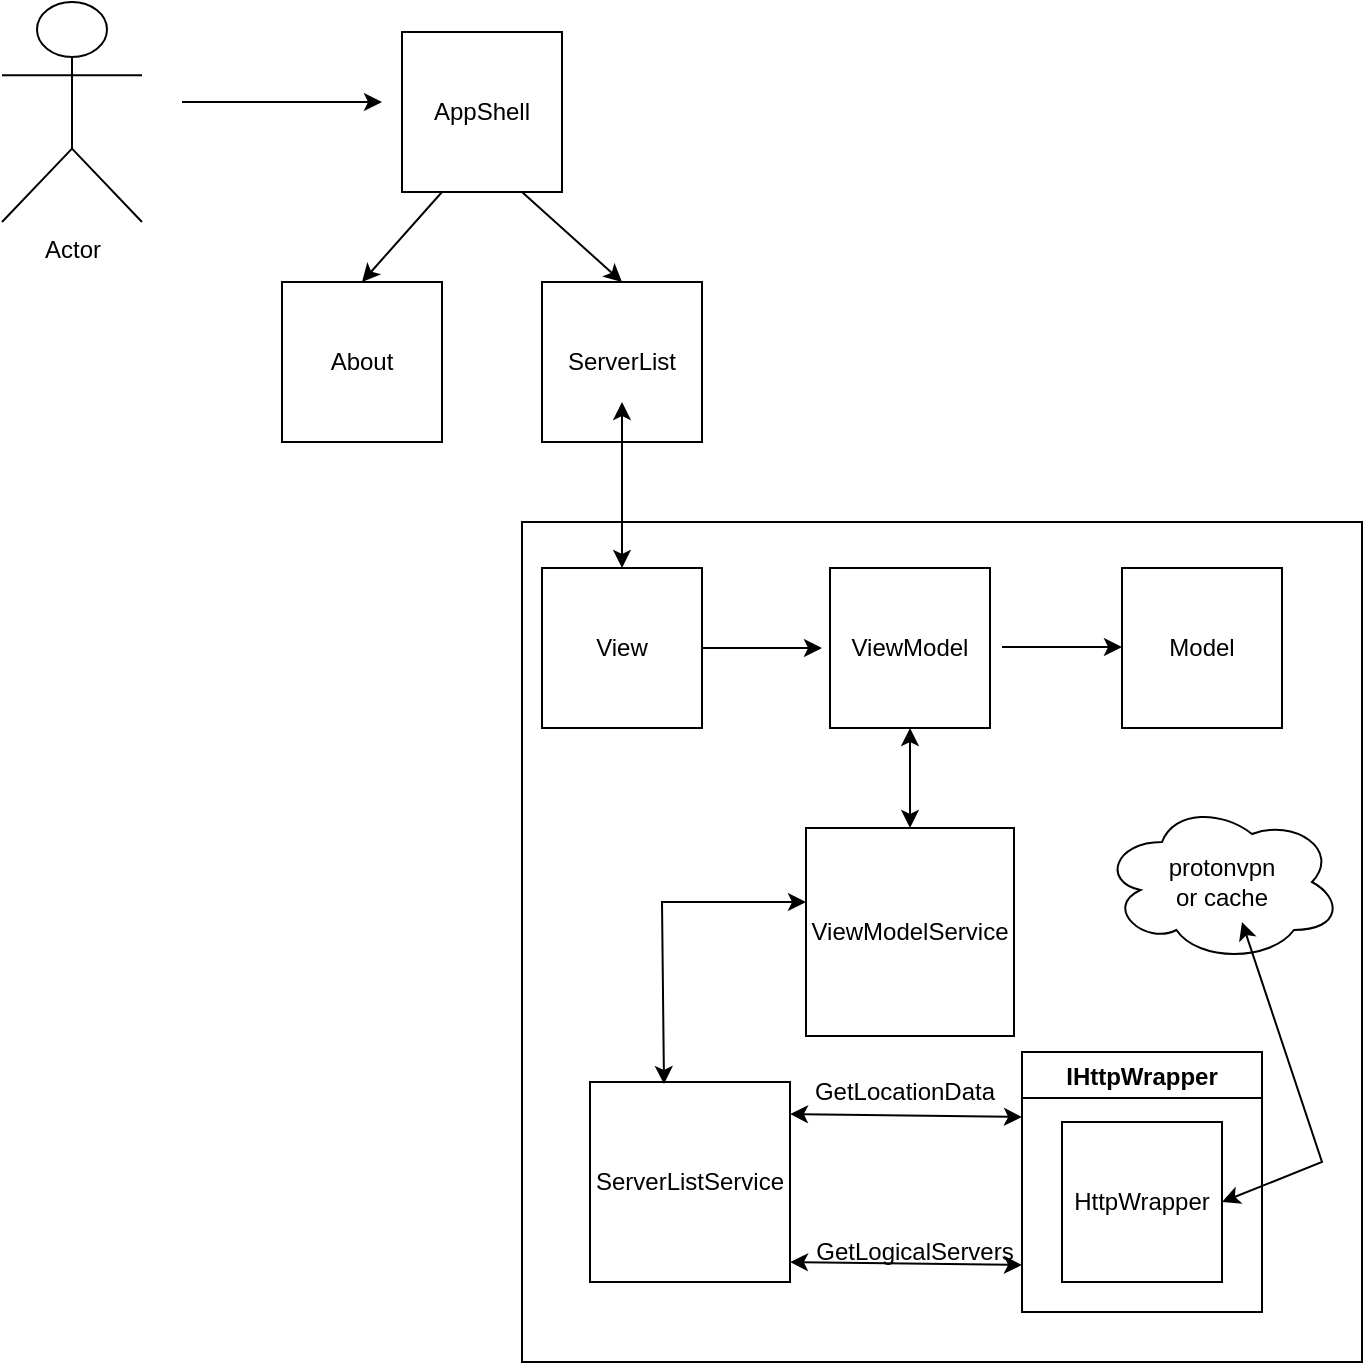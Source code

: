 <mxfile version="20.4.0" type="device"><diagram id="ZswVgOAlSoLUdRCMKO7x" name="Page-1"><mxGraphModel dx="1422" dy="798" grid="1" gridSize="10" guides="1" tooltips="1" connect="1" arrows="1" fold="1" page="1" pageScale="1" pageWidth="827" pageHeight="1169" math="0" shadow="0"><root><mxCell id="0"/><mxCell id="1" parent="0"/><mxCell id="Q_l4_UPZyE7F7_XqnqVU-1" value="Actor" style="shape=umlActor;verticalLabelPosition=bottom;verticalAlign=top;html=1;outlineConnect=0;" vertex="1" parent="1"><mxGeometry x="80" y="230" width="70" height="110" as="geometry"/></mxCell><mxCell id="Q_l4_UPZyE7F7_XqnqVU-2" value="AppShell" style="whiteSpace=wrap;html=1;aspect=fixed;" vertex="1" parent="1"><mxGeometry x="280" y="245" width="80" height="80" as="geometry"/></mxCell><mxCell id="Q_l4_UPZyE7F7_XqnqVU-3" value="" style="endArrow=classic;html=1;rounded=0;" edge="1" parent="1"><mxGeometry width="50" height="50" relative="1" as="geometry"><mxPoint x="170" y="280" as="sourcePoint"/><mxPoint x="270" y="280" as="targetPoint"/></mxGeometry></mxCell><mxCell id="Q_l4_UPZyE7F7_XqnqVU-15" value="" style="whiteSpace=wrap;html=1;aspect=fixed;" vertex="1" parent="1"><mxGeometry x="340" y="490" width="420" height="420" as="geometry"/></mxCell><mxCell id="Q_l4_UPZyE7F7_XqnqVU-5" value="About" style="whiteSpace=wrap;html=1;aspect=fixed;" vertex="1" parent="1"><mxGeometry x="220" y="370" width="80" height="80" as="geometry"/></mxCell><mxCell id="Q_l4_UPZyE7F7_XqnqVU-6" value="ServerList" style="whiteSpace=wrap;html=1;aspect=fixed;" vertex="1" parent="1"><mxGeometry x="350" y="370" width="80" height="80" as="geometry"/></mxCell><mxCell id="Q_l4_UPZyE7F7_XqnqVU-7" value="" style="endArrow=classic;html=1;rounded=0;exitX=0.25;exitY=1;exitDx=0;exitDy=0;entryX=0.5;entryY=0;entryDx=0;entryDy=0;" edge="1" parent="1" source="Q_l4_UPZyE7F7_XqnqVU-2" target="Q_l4_UPZyE7F7_XqnqVU-5"><mxGeometry width="50" height="50" relative="1" as="geometry"><mxPoint x="390" y="440" as="sourcePoint"/><mxPoint x="440" y="390" as="targetPoint"/></mxGeometry></mxCell><mxCell id="Q_l4_UPZyE7F7_XqnqVU-8" value="" style="endArrow=classic;html=1;rounded=0;exitX=0.75;exitY=1;exitDx=0;exitDy=0;entryX=0.5;entryY=0;entryDx=0;entryDy=0;" edge="1" parent="1" source="Q_l4_UPZyE7F7_XqnqVU-2" target="Q_l4_UPZyE7F7_XqnqVU-6"><mxGeometry width="50" height="50" relative="1" as="geometry"><mxPoint x="390" y="440" as="sourcePoint"/><mxPoint x="440" y="390" as="targetPoint"/></mxGeometry></mxCell><mxCell id="Q_l4_UPZyE7F7_XqnqVU-9" value="View" style="whiteSpace=wrap;html=1;aspect=fixed;" vertex="1" parent="1"><mxGeometry x="350" y="513" width="80" height="80" as="geometry"/></mxCell><mxCell id="Q_l4_UPZyE7F7_XqnqVU-10" value="ViewModel" style="whiteSpace=wrap;html=1;aspect=fixed;" vertex="1" parent="1"><mxGeometry x="494" y="513" width="80" height="80" as="geometry"/></mxCell><mxCell id="Q_l4_UPZyE7F7_XqnqVU-11" value="Model" style="whiteSpace=wrap;html=1;aspect=fixed;" vertex="1" parent="1"><mxGeometry x="640" y="513" width="80" height="80" as="geometry"/></mxCell><mxCell id="Q_l4_UPZyE7F7_XqnqVU-12" value="ViewModelService" style="whiteSpace=wrap;html=1;aspect=fixed;" vertex="1" parent="1"><mxGeometry x="482" y="643" width="104" height="104" as="geometry"/></mxCell><mxCell id="Q_l4_UPZyE7F7_XqnqVU-13" value="" style="endArrow=classic;html=1;rounded=0;" edge="1" parent="1" source="Q_l4_UPZyE7F7_XqnqVU-9"><mxGeometry width="50" height="50" relative="1" as="geometry"><mxPoint x="420" y="563" as="sourcePoint"/><mxPoint x="490" y="553" as="targetPoint"/></mxGeometry></mxCell><mxCell id="Q_l4_UPZyE7F7_XqnqVU-14" value="" style="endArrow=classic;html=1;rounded=0;" edge="1" parent="1"><mxGeometry width="50" height="50" relative="1" as="geometry"><mxPoint x="580" y="552.5" as="sourcePoint"/><mxPoint x="640" y="552.5" as="targetPoint"/></mxGeometry></mxCell><mxCell id="Q_l4_UPZyE7F7_XqnqVU-16" value="" style="endArrow=classic;startArrow=classic;html=1;rounded=0;exitX=0.5;exitY=0;exitDx=0;exitDy=0;entryX=0.5;entryY=0.75;entryDx=0;entryDy=0;entryPerimeter=0;" edge="1" parent="1" source="Q_l4_UPZyE7F7_XqnqVU-9" target="Q_l4_UPZyE7F7_XqnqVU-6"><mxGeometry width="50" height="50" relative="1" as="geometry"><mxPoint x="350" y="477" as="sourcePoint"/><mxPoint x="400" y="427" as="targetPoint"/></mxGeometry></mxCell><mxCell id="Q_l4_UPZyE7F7_XqnqVU-17" value="" style="endArrow=classic;startArrow=classic;html=1;rounded=0;entryX=0.5;entryY=1;entryDx=0;entryDy=0;" edge="1" parent="1" source="Q_l4_UPZyE7F7_XqnqVU-12" target="Q_l4_UPZyE7F7_XqnqVU-10"><mxGeometry width="50" height="50" relative="1" as="geometry"><mxPoint x="494" y="623" as="sourcePoint"/><mxPoint x="544" y="573" as="targetPoint"/></mxGeometry></mxCell><mxCell id="Q_l4_UPZyE7F7_XqnqVU-18" value="ServerListService" style="whiteSpace=wrap;html=1;aspect=fixed;" vertex="1" parent="1"><mxGeometry x="374" y="770" width="100" height="100" as="geometry"/></mxCell><mxCell id="Q_l4_UPZyE7F7_XqnqVU-19" value="" style="endArrow=classic;startArrow=classic;html=1;rounded=0;exitX=0.37;exitY=0.01;exitDx=0;exitDy=0;exitPerimeter=0;" edge="1" parent="1" source="Q_l4_UPZyE7F7_XqnqVU-18"><mxGeometry width="50" height="50" relative="1" as="geometry"><mxPoint x="432" y="730" as="sourcePoint"/><mxPoint x="482" y="680" as="targetPoint"/><Array as="points"><mxPoint x="410" y="680"/></Array></mxGeometry></mxCell><mxCell id="Q_l4_UPZyE7F7_XqnqVU-21" value="IHttpWrapper" style="swimlane;" vertex="1" parent="1"><mxGeometry x="590" y="755" width="120" height="130" as="geometry"/></mxCell><mxCell id="Q_l4_UPZyE7F7_XqnqVU-20" value="HttpWrapper" style="whiteSpace=wrap;html=1;aspect=fixed;" vertex="1" parent="Q_l4_UPZyE7F7_XqnqVU-21"><mxGeometry x="20" y="35" width="80" height="80" as="geometry"/></mxCell><mxCell id="Q_l4_UPZyE7F7_XqnqVU-24" value="" style="endArrow=classic;startArrow=classic;html=1;rounded=0;entryX=0;entryY=0.25;entryDx=0;entryDy=0;exitX=1;exitY=0.16;exitDx=0;exitDy=0;exitPerimeter=0;" edge="1" parent="1" source="Q_l4_UPZyE7F7_XqnqVU-18" target="Q_l4_UPZyE7F7_XqnqVU-21"><mxGeometry width="50" height="50" relative="1" as="geometry"><mxPoint x="494" y="797" as="sourcePoint"/><mxPoint x="544" y="747" as="targetPoint"/></mxGeometry></mxCell><mxCell id="Q_l4_UPZyE7F7_XqnqVU-25" value="" style="endArrow=classic;startArrow=classic;html=1;rounded=0;entryX=0;entryY=0.25;entryDx=0;entryDy=0;exitX=1;exitY=0.16;exitDx=0;exitDy=0;exitPerimeter=0;" edge="1" parent="1"><mxGeometry width="50" height="50" relative="1" as="geometry"><mxPoint x="474" y="860" as="sourcePoint"/><mxPoint x="590" y="861.5" as="targetPoint"/></mxGeometry></mxCell><mxCell id="Q_l4_UPZyE7F7_XqnqVU-26" value="GetLocationData" style="text;html=1;align=center;verticalAlign=middle;resizable=0;points=[];autosize=1;strokeColor=none;fillColor=none;" vertex="1" parent="1"><mxGeometry x="476" y="760" width="110" height="30" as="geometry"/></mxCell><mxCell id="Q_l4_UPZyE7F7_XqnqVU-27" value="GetLogicalServers" style="text;html=1;align=center;verticalAlign=middle;resizable=0;points=[];autosize=1;strokeColor=none;fillColor=none;" vertex="1" parent="1"><mxGeometry x="476" y="840" width="120" height="30" as="geometry"/></mxCell><mxCell id="Q_l4_UPZyE7F7_XqnqVU-28" value="protonvpn &lt;br&gt;or cache" style="ellipse;shape=cloud;whiteSpace=wrap;html=1;" vertex="1" parent="1"><mxGeometry x="630" y="630" width="120" height="80" as="geometry"/></mxCell><mxCell id="Q_l4_UPZyE7F7_XqnqVU-30" value="" style="endArrow=classic;startArrow=classic;html=1;rounded=0;exitX=1;exitY=0.5;exitDx=0;exitDy=0;" edge="1" parent="1" source="Q_l4_UPZyE7F7_XqnqVU-20"><mxGeometry width="50" height="50" relative="1" as="geometry"><mxPoint x="650" y="740" as="sourcePoint"/><mxPoint x="700" y="690" as="targetPoint"/><Array as="points"><mxPoint x="740" y="810"/></Array></mxGeometry></mxCell></root></mxGraphModel></diagram></mxfile>